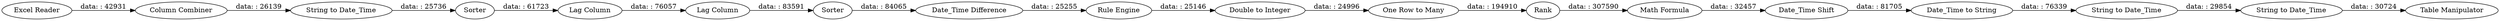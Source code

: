 digraph {
	"-4666589963918513907_20" [label=Sorter]
	"-4666589963918513907_30" [label="String to Date_Time"]
	"-4666589963918513907_31" [label="String to Date_Time"]
	"-4666589963918513907_13" [label="Excel Reader"]
	"-4666589963918513907_25" [label="Double to Integer"]
	"-4666589963918513907_15" [label="Column Combiner"]
	"-4666589963918513907_21" [label=Sorter]
	"-4666589963918513907_17" [label="Date_Time Difference"]
	"-4666589963918513907_29" [label="Date_Time to String"]
	"-4666589963918513907_26" [label=Rank]
	"-4666589963918513907_32" [label="Table Manipulator"]
	"-4666589963918513907_23" [label="Rule Engine"]
	"-4666589963918513907_28" [label="Math Formula"]
	"-4666589963918513907_14" [label="Lag Column"]
	"-4666589963918513907_16" [label="String to Date_Time"]
	"-4666589963918513907_24" [label="One Row to Many"]
	"-4666589963918513907_22" [label="Lag Column"]
	"-4666589963918513907_27" [label="Date_Time Shift"]
	"-4666589963918513907_24" -> "-4666589963918513907_26" [label="data: : 194910"]
	"-4666589963918513907_23" -> "-4666589963918513907_25" [label="data: : 25146"]
	"-4666589963918513907_27" -> "-4666589963918513907_29" [label="data: : 81705"]
	"-4666589963918513907_28" -> "-4666589963918513907_27" [label="data: : 32457"]
	"-4666589963918513907_20" -> "-4666589963918513907_14" [label="data: : 61723"]
	"-4666589963918513907_26" -> "-4666589963918513907_28" [label="data: : 307590"]
	"-4666589963918513907_25" -> "-4666589963918513907_24" [label="data: : 24996"]
	"-4666589963918513907_30" -> "-4666589963918513907_31" [label="data: : 29854"]
	"-4666589963918513907_13" -> "-4666589963918513907_15" [label="data: : 42931"]
	"-4666589963918513907_15" -> "-4666589963918513907_16" [label="data: : 26139"]
	"-4666589963918513907_14" -> "-4666589963918513907_22" [label="data: : 76057"]
	"-4666589963918513907_17" -> "-4666589963918513907_23" [label="data: : 25255"]
	"-4666589963918513907_21" -> "-4666589963918513907_17" [label="data: : 84065"]
	"-4666589963918513907_22" -> "-4666589963918513907_21" [label="data: : 83591"]
	"-4666589963918513907_29" -> "-4666589963918513907_30" [label="data: : 76339"]
	"-4666589963918513907_31" -> "-4666589963918513907_32" [label="data: : 30724"]
	"-4666589963918513907_16" -> "-4666589963918513907_20" [label="data: : 25736"]
	rankdir=LR
}
